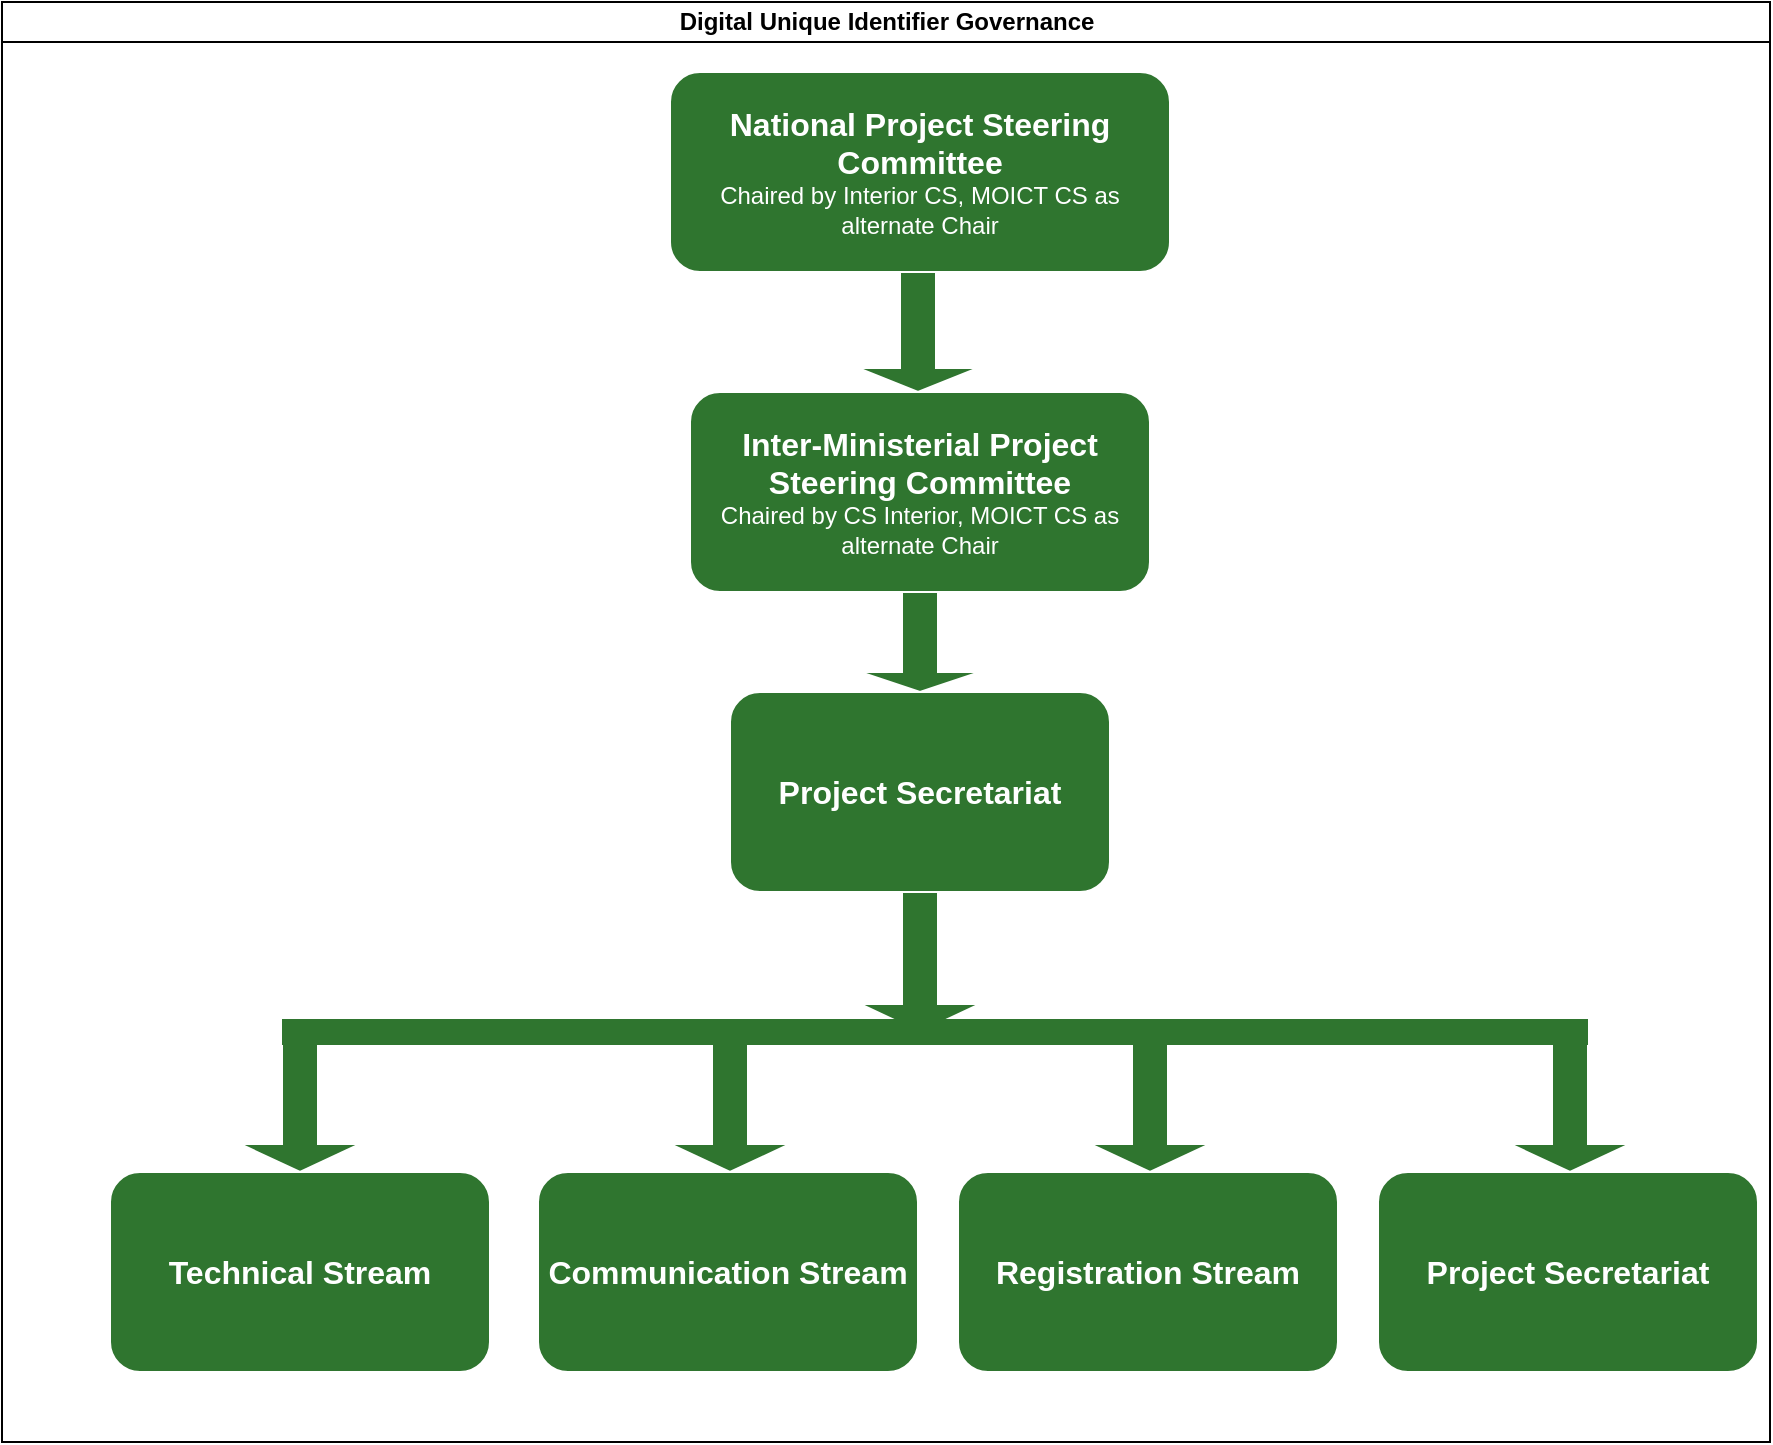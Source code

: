 <mxfile version="20.5.3" type="github">
  <diagram id="prtHgNgQTEPvFCAcTncT" name="Page-1">
    <mxGraphModel dx="1038" dy="508" grid="1" gridSize="10" guides="1" tooltips="1" connect="1" arrows="1" fold="1" page="1" pageScale="1" pageWidth="827" pageHeight="1169" math="0" shadow="0">
      <root>
        <mxCell id="0" />
        <mxCell id="1" parent="0" />
        <mxCell id="dNxyNK7c78bLwvsdeMH5-11" value="Digital Unique Identifier Governance" style="swimlane;html=1;startSize=20;horizontal=1;containerType=tree;glass=0;" parent="1" vertex="1">
          <mxGeometry x="46" y="20" width="884" height="720" as="geometry" />
        </mxCell>
        <mxCell id="2-JNT_mUt8TzhgzoKmym-1" value="&lt;div&gt;&lt;b&gt;&lt;font style=&quot;font-size: 13px;&quot;&gt;&lt;font style=&quot;font-size: 14px;&quot;&gt;&lt;font style=&quot;font-size: 15px;&quot;&gt;&lt;font style=&quot;font-size: 16px;&quot;&gt;National Project Steering Committee&lt;/font&gt;&lt;/font&gt;&lt;/font&gt;&lt;/font&gt;&lt;/b&gt;&lt;/div&gt;&lt;div&gt;Chaired by Interior CS, MOICT CS as alternate Chair&lt;br&gt;&lt;/div&gt;" style="rounded=1;whiteSpace=wrap;html=1;fillColor=#2F752F;strokeColor=#ffffff;fontColor=#ffffff;" vertex="1" parent="dNxyNK7c78bLwvsdeMH5-11">
          <mxGeometry x="334" y="35" width="250" height="100" as="geometry" />
        </mxCell>
        <mxCell id="2-JNT_mUt8TzhgzoKmym-5" value="&lt;div&gt;&lt;b&gt;&lt;font style=&quot;font-size: 13px;&quot;&gt;&lt;font style=&quot;font-size: 14px;&quot;&gt;&lt;font style=&quot;font-size: 15px;&quot;&gt;&lt;font style=&quot;font-size: 16px;&quot;&gt;Inter-Ministerial Project Steering Committee&lt;/font&gt;&lt;/font&gt;&lt;/font&gt;&lt;/font&gt;&lt;/b&gt;&lt;/div&gt;&lt;div&gt;Chaired by CS Interior, MOICT CS as alternate Chair&lt;br&gt;&lt;/div&gt;" style="rounded=1;whiteSpace=wrap;html=1;fillColor=#2F752F;strokeColor=#ffffff;fontColor=#ffffff;" vertex="1" parent="dNxyNK7c78bLwvsdeMH5-11">
          <mxGeometry x="344" y="195" width="230" height="100" as="geometry" />
        </mxCell>
        <mxCell id="2-JNT_mUt8TzhgzoKmym-7" value="&lt;div&gt;&lt;b&gt;&lt;font style=&quot;font-size: 13px;&quot;&gt;&lt;font style=&quot;font-size: 14px;&quot;&gt;&lt;font style=&quot;font-size: 15px;&quot;&gt;&lt;font style=&quot;font-size: 16px;&quot;&gt;Project Secretariat&lt;/font&gt;&lt;/font&gt;&lt;/font&gt;&lt;/font&gt;&lt;/b&gt;&lt;/div&gt;" style="rounded=1;whiteSpace=wrap;html=1;fillColor=#2F752F;strokeColor=#ffffff;fontColor=#ffffff;" vertex="1" parent="dNxyNK7c78bLwvsdeMH5-11">
          <mxGeometry x="364" y="345" width="190" height="100" as="geometry" />
        </mxCell>
        <mxCell id="2-JNT_mUt8TzhgzoKmym-12" value="&lt;div&gt;&lt;b&gt;&lt;font style=&quot;font-size: 13px;&quot;&gt;&lt;font style=&quot;font-size: 14px;&quot;&gt;&lt;font style=&quot;font-size: 15px;&quot;&gt;&lt;font style=&quot;font-size: 16px;&quot;&gt;Technical Stream&lt;/font&gt;&lt;/font&gt;&lt;/font&gt;&lt;/font&gt;&lt;/b&gt;&lt;/div&gt;" style="rounded=1;whiteSpace=wrap;html=1;fillColor=#2F752F;strokeColor=#ffffff;fontColor=#ffffff;" vertex="1" parent="dNxyNK7c78bLwvsdeMH5-11">
          <mxGeometry x="54" y="585" width="190" height="100" as="geometry" />
        </mxCell>
        <mxCell id="2-JNT_mUt8TzhgzoKmym-17" value="&lt;div&gt;&lt;b&gt;&lt;font style=&quot;font-size: 13px;&quot;&gt;&lt;font style=&quot;font-size: 14px;&quot;&gt;&lt;font style=&quot;font-size: 15px;&quot;&gt;&lt;font style=&quot;font-size: 16px;&quot;&gt;Communication Stream&lt;/font&gt;&lt;/font&gt;&lt;/font&gt;&lt;/font&gt;&lt;/b&gt;&lt;/div&gt;" style="rounded=1;whiteSpace=wrap;html=1;fillColor=#2F752F;strokeColor=#ffffff;fontColor=#ffffff;" vertex="1" parent="dNxyNK7c78bLwvsdeMH5-11">
          <mxGeometry x="268" y="585" width="190" height="100" as="geometry" />
        </mxCell>
        <mxCell id="2-JNT_mUt8TzhgzoKmym-45" value="" style="shape=singleArrow;direction=south;whiteSpace=wrap;html=1;strokeColor=#ffffff;fontSize=16;fontColor=#ffffff;fillColor=#2F752F;" vertex="1" parent="dNxyNK7c78bLwvsdeMH5-11">
          <mxGeometry x="334" y="515" width="60" height="70" as="geometry" />
        </mxCell>
        <mxCell id="2-JNT_mUt8TzhgzoKmym-49" value="&lt;div&gt;&lt;b&gt;&lt;font style=&quot;font-size: 13px;&quot;&gt;&lt;font style=&quot;font-size: 14px;&quot;&gt;&lt;font style=&quot;font-size: 15px;&quot;&gt;&lt;font style=&quot;font-size: 16px;&quot;&gt;Registration Stream&lt;/font&gt;&lt;/font&gt;&lt;/font&gt;&lt;/font&gt;&lt;/b&gt;&lt;/div&gt;" style="rounded=1;whiteSpace=wrap;html=1;fillColor=#2F752F;strokeColor=#ffffff;fontColor=#ffffff;" vertex="1" parent="dNxyNK7c78bLwvsdeMH5-11">
          <mxGeometry x="478" y="585" width="190" height="100" as="geometry" />
        </mxCell>
        <mxCell id="2-JNT_mUt8TzhgzoKmym-50" value="" style="shape=singleArrow;direction=south;whiteSpace=wrap;html=1;strokeColor=#ffffff;fontSize=16;fontColor=#ffffff;fillColor=#2F752F;" vertex="1" parent="dNxyNK7c78bLwvsdeMH5-11">
          <mxGeometry x="544" y="515" width="60" height="70" as="geometry" />
        </mxCell>
        <mxCell id="2-JNT_mUt8TzhgzoKmym-51" value="&lt;div&gt;&lt;b&gt;&lt;font style=&quot;font-size: 13px;&quot;&gt;&lt;font style=&quot;font-size: 14px;&quot;&gt;&lt;font style=&quot;font-size: 15px;&quot;&gt;&lt;font style=&quot;font-size: 16px;&quot;&gt;Project Secretariat&lt;/font&gt;&lt;/font&gt;&lt;/font&gt;&lt;/font&gt;&lt;/b&gt;&lt;/div&gt;" style="rounded=1;whiteSpace=wrap;html=1;fillColor=#2F752F;strokeColor=#ffffff;fontColor=#ffffff;" vertex="1" parent="dNxyNK7c78bLwvsdeMH5-11">
          <mxGeometry x="688" y="585" width="190" height="100" as="geometry" />
        </mxCell>
        <mxCell id="2-JNT_mUt8TzhgzoKmym-52" value="" style="shape=singleArrow;direction=south;whiteSpace=wrap;html=1;strokeColor=#ffffff;fontSize=16;fontColor=#ffffff;fillColor=#2F752F;" vertex="1" parent="dNxyNK7c78bLwvsdeMH5-11">
          <mxGeometry x="754" y="515" width="60" height="70" as="geometry" />
        </mxCell>
        <mxCell id="2-JNT_mUt8TzhgzoKmym-53" value="" style="shape=singleArrow;direction=south;whiteSpace=wrap;html=1;strokeColor=#ffffff;fontSize=16;fontColor=#ffffff;fillColor=#2F752F;" vertex="1" parent="dNxyNK7c78bLwvsdeMH5-11">
          <mxGeometry x="119" y="515" width="60" height="70" as="geometry" />
        </mxCell>
        <mxCell id="2-JNT_mUt8TzhgzoKmym-56" value="" style="shape=singleArrow;direction=south;whiteSpace=wrap;html=1;strokeColor=#ffffff;fontSize=16;fontColor=#ffffff;fillColor=#2F752F;" vertex="1" parent="dNxyNK7c78bLwvsdeMH5-11">
          <mxGeometry x="429" y="445" width="60" height="70" as="geometry" />
        </mxCell>
        <mxCell id="2-JNT_mUt8TzhgzoKmym-57" value="" style="shape=singleArrow;direction=south;whiteSpace=wrap;html=1;strokeColor=#ffffff;fontSize=16;fontColor=#ffffff;fillColor=#2F752F;" vertex="1" parent="dNxyNK7c78bLwvsdeMH5-11">
          <mxGeometry x="428" y="135" width="60" height="60" as="geometry" />
        </mxCell>
        <mxCell id="2-JNT_mUt8TzhgzoKmym-59" value="" style="shape=singleArrow;direction=south;whiteSpace=wrap;html=1;strokeColor=#ffffff;fontSize=16;fontColor=#ffffff;fillColor=#2F752F;" vertex="1" parent="dNxyNK7c78bLwvsdeMH5-11">
          <mxGeometry x="429" y="295" width="60" height="50" as="geometry" />
        </mxCell>
        <mxCell id="2-JNT_mUt8TzhgzoKmym-10" value="" style="endArrow=none;html=1;rounded=0;fontSize=16;fontColor=#ffffff;strokeColor=#2F752F;strokeWidth=13;entryX=0;entryY=0;entryDx=0;entryDy=21;entryPerimeter=0;exitX=0;exitY=0;exitDx=0;exitDy=39;exitPerimeter=0;" edge="1" parent="dNxyNK7c78bLwvsdeMH5-11" source="2-JNT_mUt8TzhgzoKmym-53" target="2-JNT_mUt8TzhgzoKmym-52">
          <mxGeometry width="50" height="50" relative="1" as="geometry">
            <mxPoint x="148" y="515" as="sourcePoint" />
            <mxPoint x="778" y="515" as="targetPoint" />
          </mxGeometry>
        </mxCell>
      </root>
    </mxGraphModel>
  </diagram>
</mxfile>
